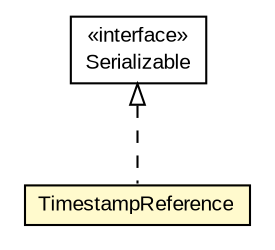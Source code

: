 #!/usr/local/bin/dot
#
# Class diagram 
# Generated by UMLGraph version R5_6-24-gf6e263 (http://www.umlgraph.org/)
#

digraph G {
	edge [fontname="arial",fontsize=10,labelfontname="arial",labelfontsize=10];
	node [fontname="arial",fontsize=10,shape=plaintext];
	nodesep=0.25;
	ranksep=0.5;
	// eu.europa.esig.dss.validation.TimestampReference
	c725463 [label=<<table title="eu.europa.esig.dss.validation.TimestampReference" border="0" cellborder="1" cellspacing="0" cellpadding="2" port="p" bgcolor="lemonChiffon" href="./TimestampReference.html">
		<tr><td><table border="0" cellspacing="0" cellpadding="1">
<tr><td align="center" balign="center"> TimestampReference </td></tr>
		</table></td></tr>
		</table>>, URL="./TimestampReference.html", fontname="arial", fontcolor="black", fontsize=10.0];
	//eu.europa.esig.dss.validation.TimestampReference implements java.io.Serializable
	c726124:p -> c725463:p [dir=back,arrowtail=empty,style=dashed];
	// java.io.Serializable
	c726124 [label=<<table title="java.io.Serializable" border="0" cellborder="1" cellspacing="0" cellpadding="2" port="p" href="http://java.sun.com/j2se/1.4.2/docs/api/java/io/Serializable.html">
		<tr><td><table border="0" cellspacing="0" cellpadding="1">
<tr><td align="center" balign="center"> &#171;interface&#187; </td></tr>
<tr><td align="center" balign="center"> Serializable </td></tr>
		</table></td></tr>
		</table>>, URL="http://java.sun.com/j2se/1.4.2/docs/api/java/io/Serializable.html", fontname="arial", fontcolor="black", fontsize=10.0];
}

